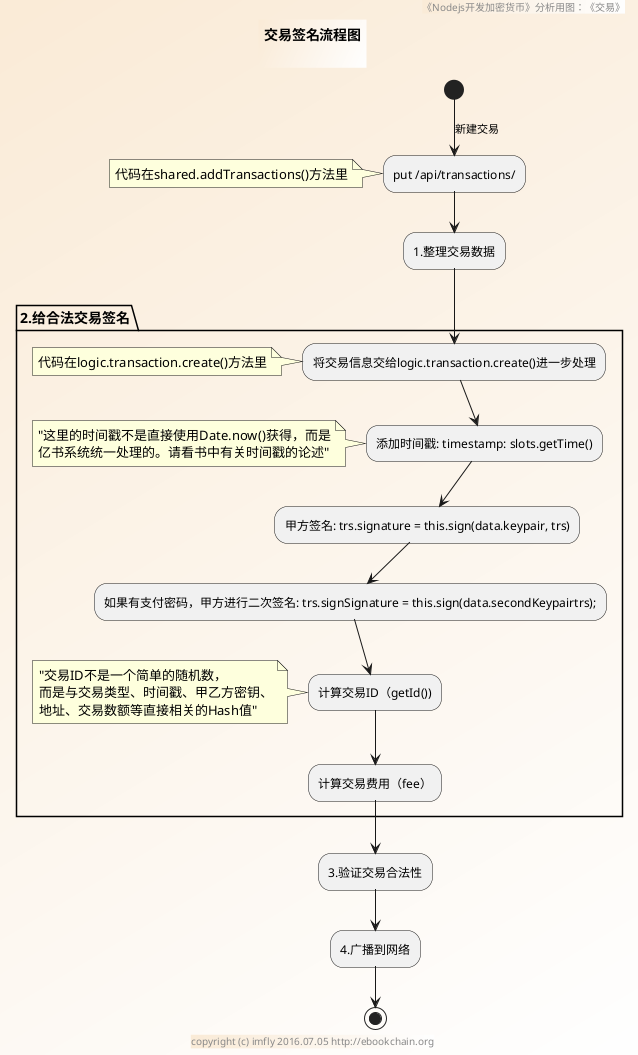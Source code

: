 @startuml ../../../styles/images/modules/transactions/signTransaction-activity.png
skinparam BorderColor #blue\9932CC
skinparam backgroundcolor AntiqueWhite/white

title
交易签名流程图

end title

footer copyright (c) imfly 2016.07.05 http://ebookchain.org
header 《Nodejs开发加密货币》分析用图：《交易》

' shared.addTransactions()代码逻辑

(*)--> [新建交易] "put /api/transactions/" as inputForm
note left: 代码在shared.addTransactions()方法里

--> "1.整理交易数据"

' logic.transaction.create()处理逻辑
partition "2.给合法交易签名" {
  --> "将交易信息交给logic.transaction.create()进一步处理"
  note left: 代码在logic.transaction.create()方法里

  --> "添加时间戳: timestamp: slots.getTime()"
  note left
  "这里的时间戳不是直接使用Date.now()获得，而是
  亿书系统统一处理的。请看书中有关时间戳的论述"
  end note

  --> "甲方签名: trs.signature = this.sign(data.keypair, trs)"
  --> "如果有支付密码，甲方进行二次签名: trs.signSignature = this.sign(data.secondKeypairtrs);"
  --> "计算交易ID（getId())"
  note left
  "交易ID不是一个简单的随机数，
  而是与交易类型、时间戳、甲乙方密钥、
  地址、交易数额等直接相关的Hash值"
  end note
  --> "计算交易费用（fee）"
}

--> "3.验证交易合法性"
--> "4.广播到网络"

--> (*)
@enduml

